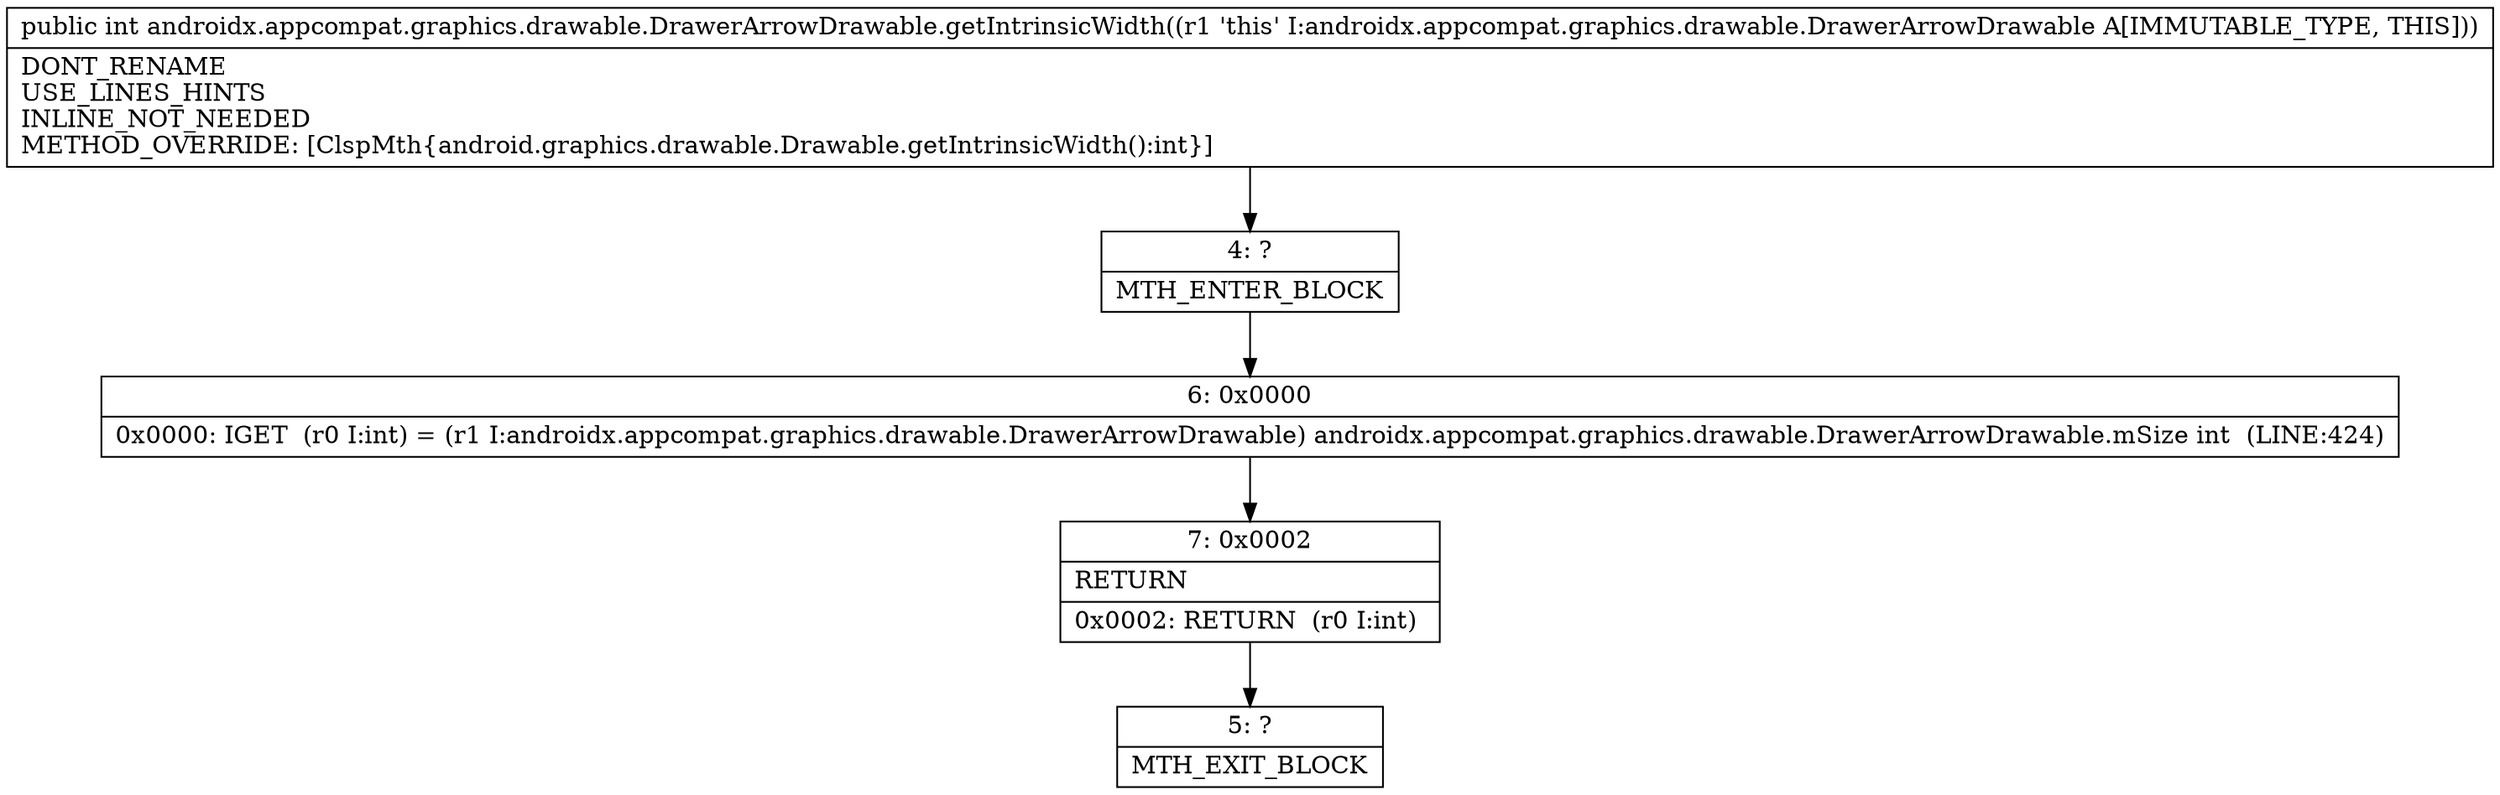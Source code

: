 digraph "CFG forandroidx.appcompat.graphics.drawable.DrawerArrowDrawable.getIntrinsicWidth()I" {
Node_4 [shape=record,label="{4\:\ ?|MTH_ENTER_BLOCK\l}"];
Node_6 [shape=record,label="{6\:\ 0x0000|0x0000: IGET  (r0 I:int) = (r1 I:androidx.appcompat.graphics.drawable.DrawerArrowDrawable) androidx.appcompat.graphics.drawable.DrawerArrowDrawable.mSize int  (LINE:424)\l}"];
Node_7 [shape=record,label="{7\:\ 0x0002|RETURN\l|0x0002: RETURN  (r0 I:int) \l}"];
Node_5 [shape=record,label="{5\:\ ?|MTH_EXIT_BLOCK\l}"];
MethodNode[shape=record,label="{public int androidx.appcompat.graphics.drawable.DrawerArrowDrawable.getIntrinsicWidth((r1 'this' I:androidx.appcompat.graphics.drawable.DrawerArrowDrawable A[IMMUTABLE_TYPE, THIS]))  | DONT_RENAME\lUSE_LINES_HINTS\lINLINE_NOT_NEEDED\lMETHOD_OVERRIDE: [ClspMth\{android.graphics.drawable.Drawable.getIntrinsicWidth():int\}]\l}"];
MethodNode -> Node_4;Node_4 -> Node_6;
Node_6 -> Node_7;
Node_7 -> Node_5;
}

